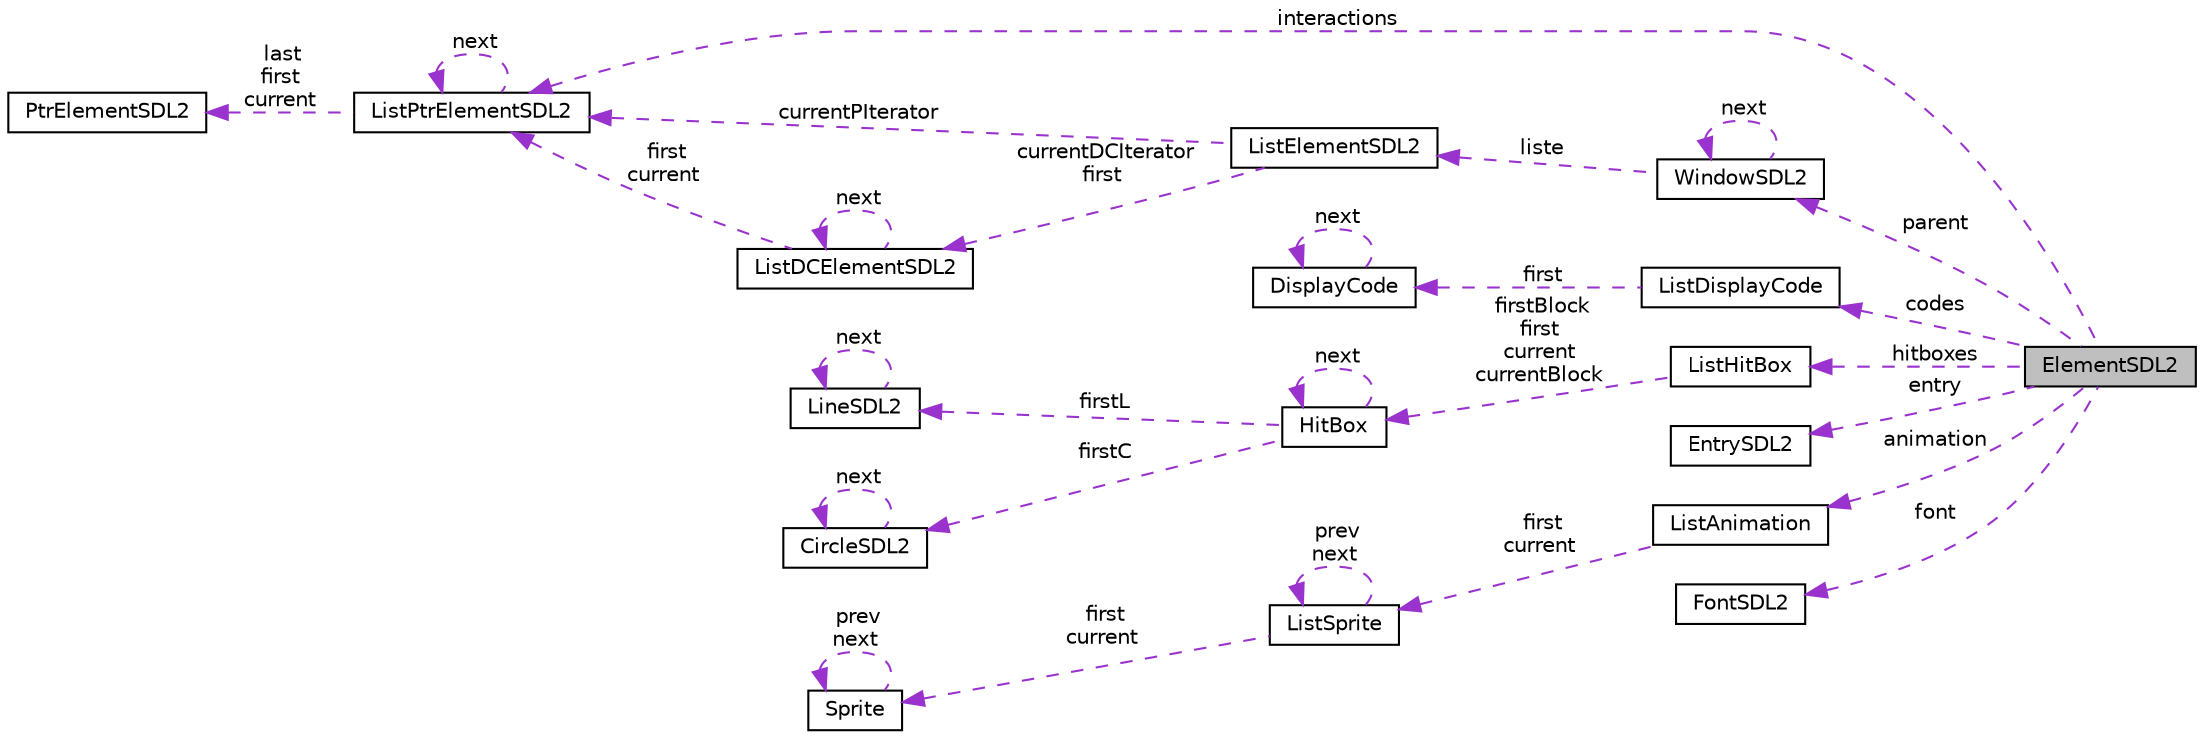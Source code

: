 digraph "ElementSDL2"
{
  edge [fontname="Helvetica",fontsize="10",labelfontname="Helvetica",labelfontsize="10"];
  node [fontname="Helvetica",fontsize="10",shape=record];
  rankdir="LR";
  Node1 [label="ElementSDL2",height=0.2,width=0.4,color="black", fillcolor="grey75", style="filled", fontcolor="black"];
  Node2 -> Node1 [dir="back",color="darkorchid3",fontsize="10",style="dashed",label=" parent" ];
  Node2 [label="WindowSDL2",height=0.2,width=0.4,color="black", fillcolor="white", style="filled",URL="$structWindowSDL2.html",tooltip="SANDAL2 window. "];
  Node3 -> Node2 [dir="back",color="darkorchid3",fontsize="10",style="dashed",label=" liste" ];
  Node3 [label="ListElementSDL2",height=0.2,width=0.4,color="black", fillcolor="white", style="filled",URL="$structListElementSDL2.html",tooltip="List of list (display code) of list (plan) of elements. "];
  Node4 -> Node3 [dir="back",color="darkorchid3",fontsize="10",style="dashed",label=" currentDCIterator\nfirst" ];
  Node4 [label="ListDCElementSDL2",height=0.2,width=0.4,color="black", fillcolor="white", style="filled",URL="$structListDCElementSDL2.html",tooltip="List (display code) of list (plan) of element. "];
  Node4 -> Node4 [dir="back",color="darkorchid3",fontsize="10",style="dashed",label=" next" ];
  Node5 -> Node4 [dir="back",color="darkorchid3",fontsize="10",style="dashed",label=" first\ncurrent" ];
  Node5 [label="ListPtrElementSDL2",height=0.2,width=0.4,color="black", fillcolor="white", style="filled",URL="$structListPtrElementSDL2.html",tooltip="List of PtrElementSDL2. "];
  Node6 -> Node5 [dir="back",color="darkorchid3",fontsize="10",style="dashed",label=" last\nfirst\ncurrent" ];
  Node6 [label="PtrElementSDL2",height=0.2,width=0.4,color="black", fillcolor="white", style="filled",URL="$structPtrElementSDL2.html",tooltip="Structure used to store elements&#39; pointers in a list of element. "];
  Node5 -> Node5 [dir="back",color="darkorchid3",fontsize="10",style="dashed",label=" next" ];
  Node5 -> Node3 [dir="back",color="darkorchid3",fontsize="10",style="dashed",label=" currentPIterator" ];
  Node2 -> Node2 [dir="back",color="darkorchid3",fontsize="10",style="dashed",label=" next" ];
  Node7 -> Node1 [dir="back",color="darkorchid3",fontsize="10",style="dashed",label=" codes" ];
  Node7 [label="ListDisplayCode",height=0.2,width=0.4,color="black", fillcolor="white", style="filled",URL="$structListDisplayCode.html",tooltip="List of display codes. "];
  Node8 -> Node7 [dir="back",color="darkorchid3",fontsize="10",style="dashed",label=" first" ];
  Node8 [label="DisplayCode",height=0.2,width=0.4,color="black", fillcolor="white", style="filled",URL="$structDisplayCode.html",tooltip="Display code containing the plan and a flag to indicate if it is displaied. "];
  Node8 -> Node8 [dir="back",color="darkorchid3",fontsize="10",style="dashed",label=" next" ];
  Node9 -> Node1 [dir="back",color="darkorchid3",fontsize="10",style="dashed",label=" hitboxes" ];
  Node9 [label="ListHitBox",height=0.2,width=0.4,color="black", fillcolor="white", style="filled",URL="$structListHitBox.html",tooltip="Collection of hit boxes. "];
  Node10 -> Node9 [dir="back",color="darkorchid3",fontsize="10",style="dashed",label=" firstBlock\nfirst\ncurrent\ncurrentBlock" ];
  Node10 [label="HitBox",height=0.2,width=0.4,color="black", fillcolor="white", style="filled",URL="$structHitBox.html",tooltip="Represente a hit boxe which is a collection of LineSDL2 (defining a convexe polygon) and CircleSDL2..."];
  Node11 -> Node10 [dir="back",color="darkorchid3",fontsize="10",style="dashed",label=" firstL" ];
  Node11 [label="LineSDL2",height=0.2,width=0.4,color="black", fillcolor="white", style="filled",URL="$structLineSDL2.html",tooltip="Represente a line which delimitate a hittable surface from a none hittable one. "];
  Node11 -> Node11 [dir="back",color="darkorchid3",fontsize="10",style="dashed",label=" next" ];
  Node10 -> Node10 [dir="back",color="darkorchid3",fontsize="10",style="dashed",label=" next" ];
  Node12 -> Node10 [dir="back",color="darkorchid3",fontsize="10",style="dashed",label=" firstC" ];
  Node12 [label="CircleSDL2",height=0.2,width=0.4,color="black", fillcolor="white", style="filled",URL="$structCircleSDL2.html",tooltip="Represente a hittable ellipse. "];
  Node12 -> Node12 [dir="back",color="darkorchid3",fontsize="10",style="dashed",label=" next" ];
  Node13 -> Node1 [dir="back",color="darkorchid3",fontsize="10",style="dashed",label=" entry" ];
  Node13 [label="EntrySDL2",height=0.2,width=0.4,color="black", fillcolor="white", style="filled",URL="$structEntrySDL2.html",tooltip="More informations about entry. "];
  Node14 -> Node1 [dir="back",color="darkorchid3",fontsize="10",style="dashed",label=" animation" ];
  Node14 [label="ListAnimation",height=0.2,width=0.4,color="black", fillcolor="white", style="filled",URL="$structListAnimation.html",tooltip="a list of animations "];
  Node15 -> Node14 [dir="back",color="darkorchid3",fontsize="10",style="dashed",label=" first\ncurrent" ];
  Node15 [label="ListSprite",height=0.2,width=0.4,color="black", fillcolor="white", style="filled",URL="$structListSprite.html",tooltip="all steps of an animation "];
  Node16 -> Node15 [dir="back",color="darkorchid3",fontsize="10",style="dashed",label=" first\ncurrent" ];
  Node16 [label="Sprite",height=0.2,width=0.4,color="black", fillcolor="white", style="filled",URL="$structSprite.html",tooltip="informations about a step of an animation "];
  Node16 -> Node16 [dir="back",color="darkorchid3",fontsize="10",style="dashed",label=" prev\nnext" ];
  Node15 -> Node15 [dir="back",color="darkorchid3",fontsize="10",style="dashed",label=" prev\nnext" ];
  Node5 -> Node1 [dir="back",color="darkorchid3",fontsize="10",style="dashed",label=" interactions" ];
  Node17 -> Node1 [dir="back",color="darkorchid3",fontsize="10",style="dashed",label=" font" ];
  Node17 [label="FontSDL2",height=0.2,width=0.4,color="black", fillcolor="white", style="filled",URL="$structFontSDL2.html",tooltip="Informations about SDL2 font. "];
}
